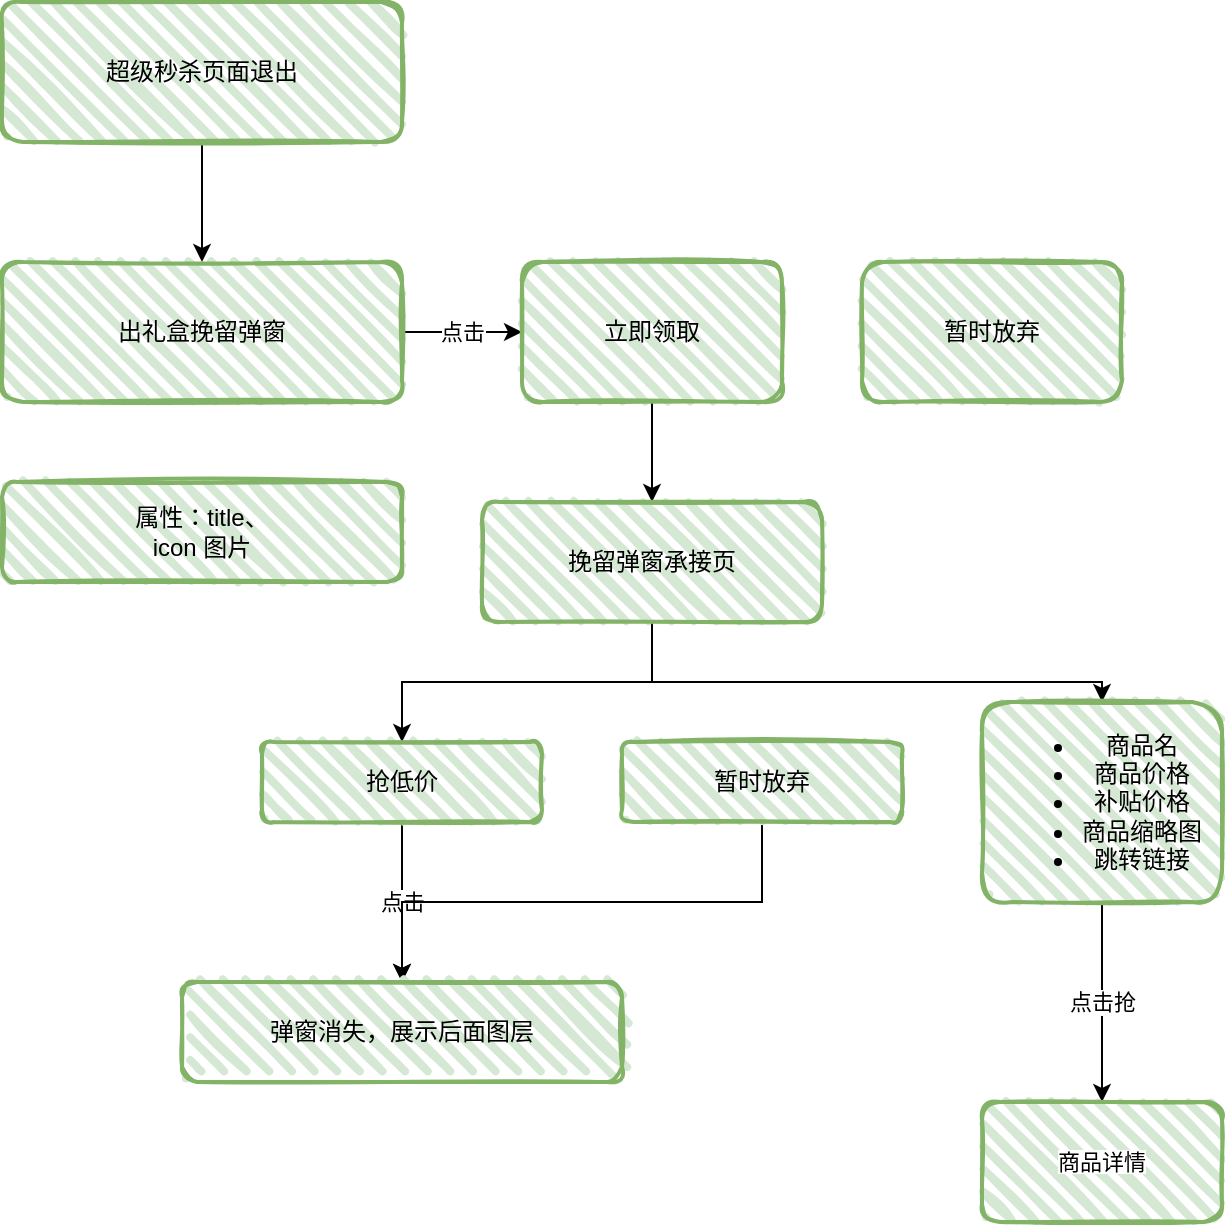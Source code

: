 <mxfile version="14.9.8" type="github">
  <diagram id="tyylmcClc9Yyuzq1WWuP" name="Page-1">
    <mxGraphModel dx="1422" dy="762" grid="1" gridSize="10" guides="1" tooltips="1" connect="1" arrows="1" fold="1" page="1" pageScale="1" pageWidth="827" pageHeight="1169" math="0" shadow="0">
      <root>
        <mxCell id="0" />
        <mxCell id="1" parent="0" />
        <mxCell id="LpRc2IrOZWLWQ6xRu7In-16" style="edgeStyle=orthogonalEdgeStyle;rounded=0;orthogonalLoop=1;jettySize=auto;html=1;exitX=0.5;exitY=1;exitDx=0;exitDy=0;" edge="1" parent="1" source="LpRc2IrOZWLWQ6xRu7In-1" target="LpRc2IrOZWLWQ6xRu7In-3">
          <mxGeometry relative="1" as="geometry" />
        </mxCell>
        <mxCell id="LpRc2IrOZWLWQ6xRu7In-1" value="超级秒杀页面退出" style="rounded=1;whiteSpace=wrap;html=1;strokeWidth=2;fillWeight=4;hachureGap=8;hachureAngle=45;fillColor=#d5e8d4;sketch=1;strokeColor=#82b366;" vertex="1" parent="1">
          <mxGeometry x="140" y="20" width="200" height="70" as="geometry" />
        </mxCell>
        <mxCell id="LpRc2IrOZWLWQ6xRu7In-2" value="属性：title、&lt;br&gt;icon 图片&lt;br&gt;" style="rounded=1;whiteSpace=wrap;html=1;strokeWidth=2;fillWeight=4;hachureGap=8;hachureAngle=45;fillColor=#d5e8d4;sketch=1;strokeColor=#82b366;" vertex="1" parent="1">
          <mxGeometry x="140" y="260" width="200" height="50" as="geometry" />
        </mxCell>
        <mxCell id="LpRc2IrOZWLWQ6xRu7In-17" value="点击" style="edgeStyle=orthogonalEdgeStyle;rounded=0;orthogonalLoop=1;jettySize=auto;html=1;exitX=1;exitY=0.5;exitDx=0;exitDy=0;entryX=0;entryY=0.5;entryDx=0;entryDy=0;" edge="1" parent="1" source="LpRc2IrOZWLWQ6xRu7In-3" target="LpRc2IrOZWLWQ6xRu7In-4">
          <mxGeometry relative="1" as="geometry" />
        </mxCell>
        <mxCell id="LpRc2IrOZWLWQ6xRu7In-3" value="出礼盒挽留弹窗" style="rounded=1;whiteSpace=wrap;html=1;strokeWidth=2;fillWeight=4;hachureGap=8;hachureAngle=45;fillColor=#d5e8d4;sketch=1;strokeColor=#82b366;" vertex="1" parent="1">
          <mxGeometry x="140" y="150" width="200" height="70" as="geometry" />
        </mxCell>
        <mxCell id="LpRc2IrOZWLWQ6xRu7In-18" style="edgeStyle=orthogonalEdgeStyle;rounded=0;orthogonalLoop=1;jettySize=auto;html=1;exitX=0.5;exitY=1;exitDx=0;exitDy=0;entryX=0.5;entryY=0;entryDx=0;entryDy=0;" edge="1" parent="1" source="LpRc2IrOZWLWQ6xRu7In-4" target="LpRc2IrOZWLWQ6xRu7In-7">
          <mxGeometry relative="1" as="geometry" />
        </mxCell>
        <mxCell id="LpRc2IrOZWLWQ6xRu7In-4" value="立即领取" style="rounded=1;whiteSpace=wrap;html=1;strokeWidth=2;fillWeight=4;hachureGap=8;hachureAngle=45;fillColor=#d5e8d4;sketch=1;strokeColor=#82b366;" vertex="1" parent="1">
          <mxGeometry x="400" y="150" width="130" height="70" as="geometry" />
        </mxCell>
        <mxCell id="LpRc2IrOZWLWQ6xRu7In-5" value="暂时放弃" style="rounded=1;whiteSpace=wrap;html=1;strokeWidth=2;fillWeight=4;hachureGap=8;hachureAngle=45;fillColor=#d5e8d4;sketch=1;strokeColor=#82b366;" vertex="1" parent="1">
          <mxGeometry x="570" y="150" width="130" height="70" as="geometry" />
        </mxCell>
        <mxCell id="LpRc2IrOZWLWQ6xRu7In-19" style="edgeStyle=orthogonalEdgeStyle;rounded=0;orthogonalLoop=1;jettySize=auto;html=1;exitX=0.5;exitY=1;exitDx=0;exitDy=0;entryX=0.5;entryY=0;entryDx=0;entryDy=0;" edge="1" parent="1" source="LpRc2IrOZWLWQ6xRu7In-7" target="LpRc2IrOZWLWQ6xRu7In-14">
          <mxGeometry relative="1" as="geometry" />
        </mxCell>
        <mxCell id="LpRc2IrOZWLWQ6xRu7In-23" value="" style="edgeStyle=orthogonalEdgeStyle;rounded=0;orthogonalLoop=1;jettySize=auto;html=1;exitX=0.5;exitY=1;exitDx=0;exitDy=0;" edge="1" parent="1" source="LpRc2IrOZWLWQ6xRu7In-7" target="LpRc2IrOZWLWQ6xRu7In-12">
          <mxGeometry relative="1" as="geometry">
            <Array as="points">
              <mxPoint x="465" y="360" />
              <mxPoint x="690" y="360" />
            </Array>
          </mxGeometry>
        </mxCell>
        <mxCell id="LpRc2IrOZWLWQ6xRu7In-7" value="挽留弹窗承接页" style="rounded=1;whiteSpace=wrap;html=1;strokeWidth=2;fillWeight=4;hachureGap=8;hachureAngle=45;fillColor=#d5e8d4;sketch=1;strokeColor=#82b366;" vertex="1" parent="1">
          <mxGeometry x="380" y="270" width="170" height="60" as="geometry" />
        </mxCell>
        <mxCell id="LpRc2IrOZWLWQ6xRu7In-25" value="点击抢" style="edgeStyle=orthogonalEdgeStyle;rounded=0;orthogonalLoop=1;jettySize=auto;html=1;" edge="1" parent="1" source="LpRc2IrOZWLWQ6xRu7In-12" target="LpRc2IrOZWLWQ6xRu7In-24">
          <mxGeometry relative="1" as="geometry" />
        </mxCell>
        <mxCell id="LpRc2IrOZWLWQ6xRu7In-12" value="&lt;ul&gt;&lt;li&gt;商品名&lt;/li&gt;&lt;li&gt;商品价格&lt;/li&gt;&lt;li&gt;补贴价格&lt;/li&gt;&lt;li&gt;商品缩略图&lt;/li&gt;&lt;li&gt;跳转链接&lt;/li&gt;&lt;/ul&gt;" style="rounded=1;whiteSpace=wrap;html=1;strokeWidth=2;fillWeight=4;hachureGap=8;hachureAngle=45;fillColor=#d5e8d4;sketch=1;strokeColor=#82b366;" vertex="1" parent="1">
          <mxGeometry x="630" y="370" width="120" height="100" as="geometry" />
        </mxCell>
        <mxCell id="LpRc2IrOZWLWQ6xRu7In-22" value="点击" style="edgeStyle=orthogonalEdgeStyle;rounded=0;orthogonalLoop=1;jettySize=auto;html=1;exitX=0.5;exitY=1;exitDx=0;exitDy=0;" edge="1" parent="1" source="LpRc2IrOZWLWQ6xRu7In-14" target="LpRc2IrOZWLWQ6xRu7In-20">
          <mxGeometry relative="1" as="geometry" />
        </mxCell>
        <mxCell id="LpRc2IrOZWLWQ6xRu7In-14" value="抢低价" style="rounded=1;whiteSpace=wrap;html=1;strokeWidth=2;fillWeight=4;hachureGap=8;hachureAngle=45;fillColor=#d5e8d4;sketch=1;strokeColor=#82b366;" vertex="1" parent="1">
          <mxGeometry x="270" y="390" width="140" height="40" as="geometry" />
        </mxCell>
        <mxCell id="LpRc2IrOZWLWQ6xRu7In-26" style="edgeStyle=orthogonalEdgeStyle;rounded=0;orthogonalLoop=1;jettySize=auto;html=1;exitX=0.5;exitY=1;exitDx=0;exitDy=0;" edge="1" parent="1" source="LpRc2IrOZWLWQ6xRu7In-15" target="LpRc2IrOZWLWQ6xRu7In-20">
          <mxGeometry relative="1" as="geometry" />
        </mxCell>
        <mxCell id="LpRc2IrOZWLWQ6xRu7In-15" value="暂时放弃" style="rounded=1;whiteSpace=wrap;html=1;strokeWidth=2;fillWeight=4;hachureGap=8;hachureAngle=45;fillColor=#d5e8d4;sketch=1;strokeColor=#82b366;" vertex="1" parent="1">
          <mxGeometry x="450" y="390" width="140" height="40" as="geometry" />
        </mxCell>
        <mxCell id="LpRc2IrOZWLWQ6xRu7In-20" value="弹窗消失，展示后面图层" style="rounded=1;whiteSpace=wrap;html=1;strokeWidth=2;fillWeight=4;hachureGap=8;hachureAngle=45;fillColor=#d5e8d4;sketch=1;strokeColor=#82b366;" vertex="1" parent="1">
          <mxGeometry x="230" y="510" width="220" height="50" as="geometry" />
        </mxCell>
        <mxCell id="LpRc2IrOZWLWQ6xRu7In-24" value="&lt;span style=&quot;font-size: 11px ; background-color: rgb(255 , 255 , 255)&quot;&gt;商品详情&lt;/span&gt;" style="whiteSpace=wrap;html=1;rounded=1;strokeColor=#82b366;strokeWidth=2;fillColor=#d5e8d4;sketch=1;fillWeight=4;hachureGap=8;hachureAngle=45;" vertex="1" parent="1">
          <mxGeometry x="630" y="570" width="120" height="60" as="geometry" />
        </mxCell>
      </root>
    </mxGraphModel>
  </diagram>
</mxfile>

